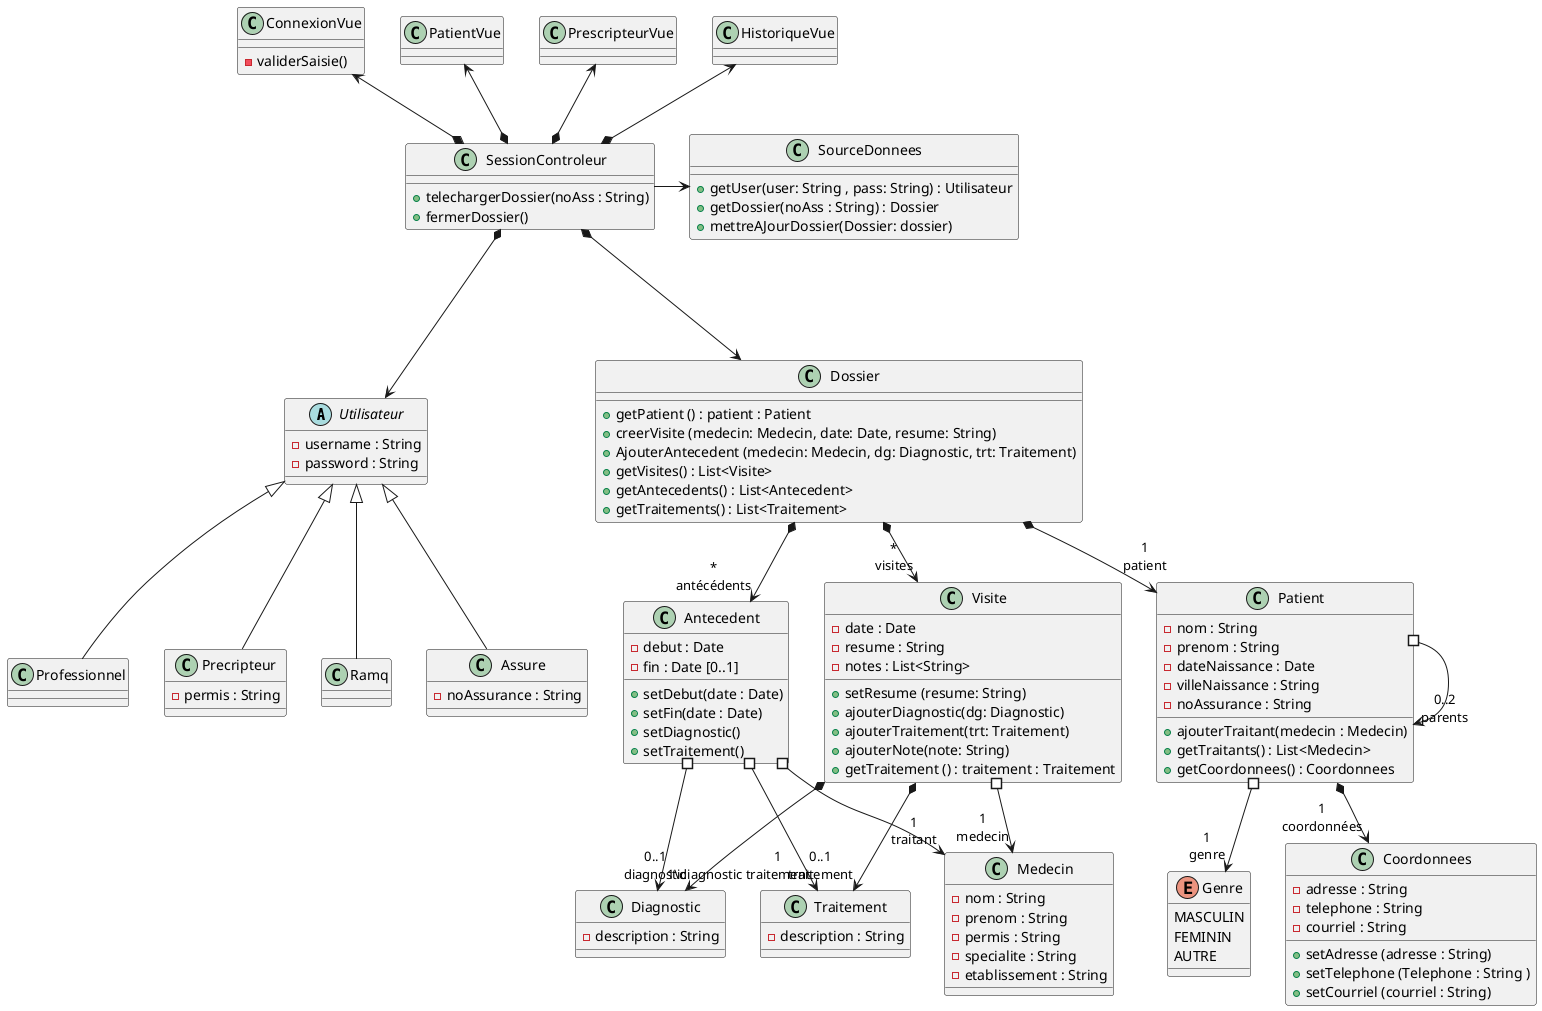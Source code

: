 @startuml

abstract class Utilisateur {
    - username : String
    - password : String
}

class Assure {
    - noAssurance : String

}

class Professionnel {

}

class Precripteur {
    - permis : String
}

class Ramq {

}


class Patient {
    - nom : String 
    - prenom : String
    - dateNaissance : Date 
    - villeNaissance : String
    - noAssurance : String
    + ajouterTraitant(medecin : Medecin)
    + getTraitants() : List<Medecin>
    + getCoordonnees() : Coordonnees
}

class Coordonnees {
    - adresse : String
    - telephone : String
    - courriel : String
    + setAdresse (adresse : String)
    + setTelephone (Telephone : String )
    + setCourriel (courriel : String)
}

enum Genre {
    MASCULIN
    FEMININ
    AUTRE
}

class Dossier {
    + getPatient () : patient : Patient
    + creerVisite (medecin: Medecin, date: Date, resume: String)
    + AjouterAntecedent (medecin: Medecin, dg: Diagnostic, trt: Traitement)
    + getVisites() : List<Visite>
    + getAntecedents() : List<Antecedent>
    + getTraitements() : List<Traitement>
}

class Visite {
    - date : Date
    - resume : String
    - notes : List<String>
    + setResume (resume: String)
    + ajouterDiagnostic(dg: Diagnostic)
    + ajouterTraitement(trt: Traitement)
    + ajouterNote(note: String)
    +getTraitement () : traitement : Traitement
}


class Antecedent {
    - debut : Date
    - fin : Date [0..1]
    + setDebut(date : Date)
    + setFin(date : Date)
    + setDiagnostic()
    + setTraitement()
}


class Diagnostic {
    - description : String
}

class Traitement {
    - description : String
}

class Medecin {
    - nom : String 
    - prenom : String
    - permis : String
    - specialite : String
    - etablissement : String
}

class SourceDonnees {
    + getUser(user: String , pass: String) : Utilisateur
    + getDossier(noAss : String) : Dossier
    + mettreAJourDossier(Dossier: dossier)
}

class SessionControleur {
    + telechargerDossier(noAss : String)
    + fermerDossier()
}

class ConnexionVue {
    - validerSaisie()
}

class PatientVue{

}

class PrescripteurVue {

}

class HistoriqueVue{

}


Utilisateur <|-- Ramq
Utilisateur <|-- Precripteur
Utilisateur <|-- Professionnel
Utilisateur <|-- Assure

Patient *--> "1\ncoordonnées" Coordonnees
Patient #--> "0..2\nparents" Patient
Patient #--> "1\ngenre" Genre

Dossier *--> "*\nvisites" Visite
Dossier *--> "*\nantécédents" Antecedent
Dossier *--> "1\npatient" Patient

Visite *--> "0..1\ndiagnostic" Diagnostic
Visite *--> "0..1\ntraitement" Traitement
Visite #--> "1\nmedecin" Medecin

Antecedent #--> "1\ntraitant" Medecin
Antecedent #--> "1\diagnostic" Diagnostic
Antecedent #--> "1\ntraitement" Traitement

SessionControleur *---> Utilisateur
SessionControleur *---> Dossier
SessionControleur -> SourceDonnees

PatientVue <--* SessionControleur
PrescripteurVue <--* SessionControleur
HistoriqueVue <--* SessionControleur
ConnexionVue  <--* SessionControleur

@enduml